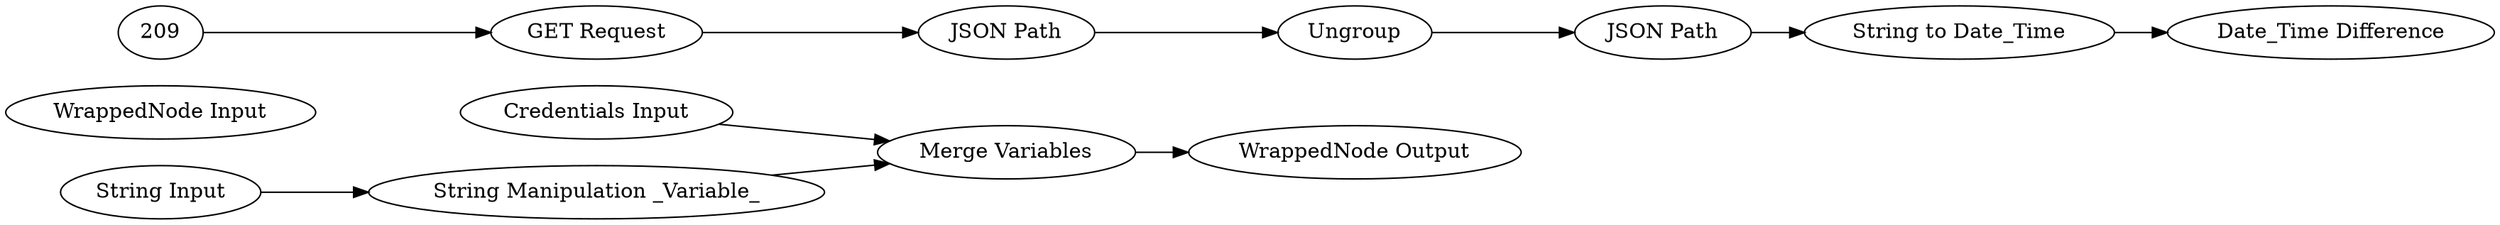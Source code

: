 digraph {
	199 [label="Credentials Input"]
	200 [label="String Input"]
	201 [label="Merge Variables"]
	202 [label="String Manipulation _Variable_"]
	203 [label="WrappedNode Input"]
	204 [label="WrappedNode Output"]
	210 [label="GET Request"]
	211 [label="JSON Path"]
	212 [label=Ungroup]
	232 [label="JSON Path"]
	243 [label="Date_Time Difference"]
	244 [label="String to Date_Time"]
	199 -> 201
	200 -> 202
	201 -> 204
	202 -> 201
	209 -> 210
	210 -> 211
	211 -> 212
	212 -> 232
	232 -> 244
	244 -> 243
	rankdir=LR
}
